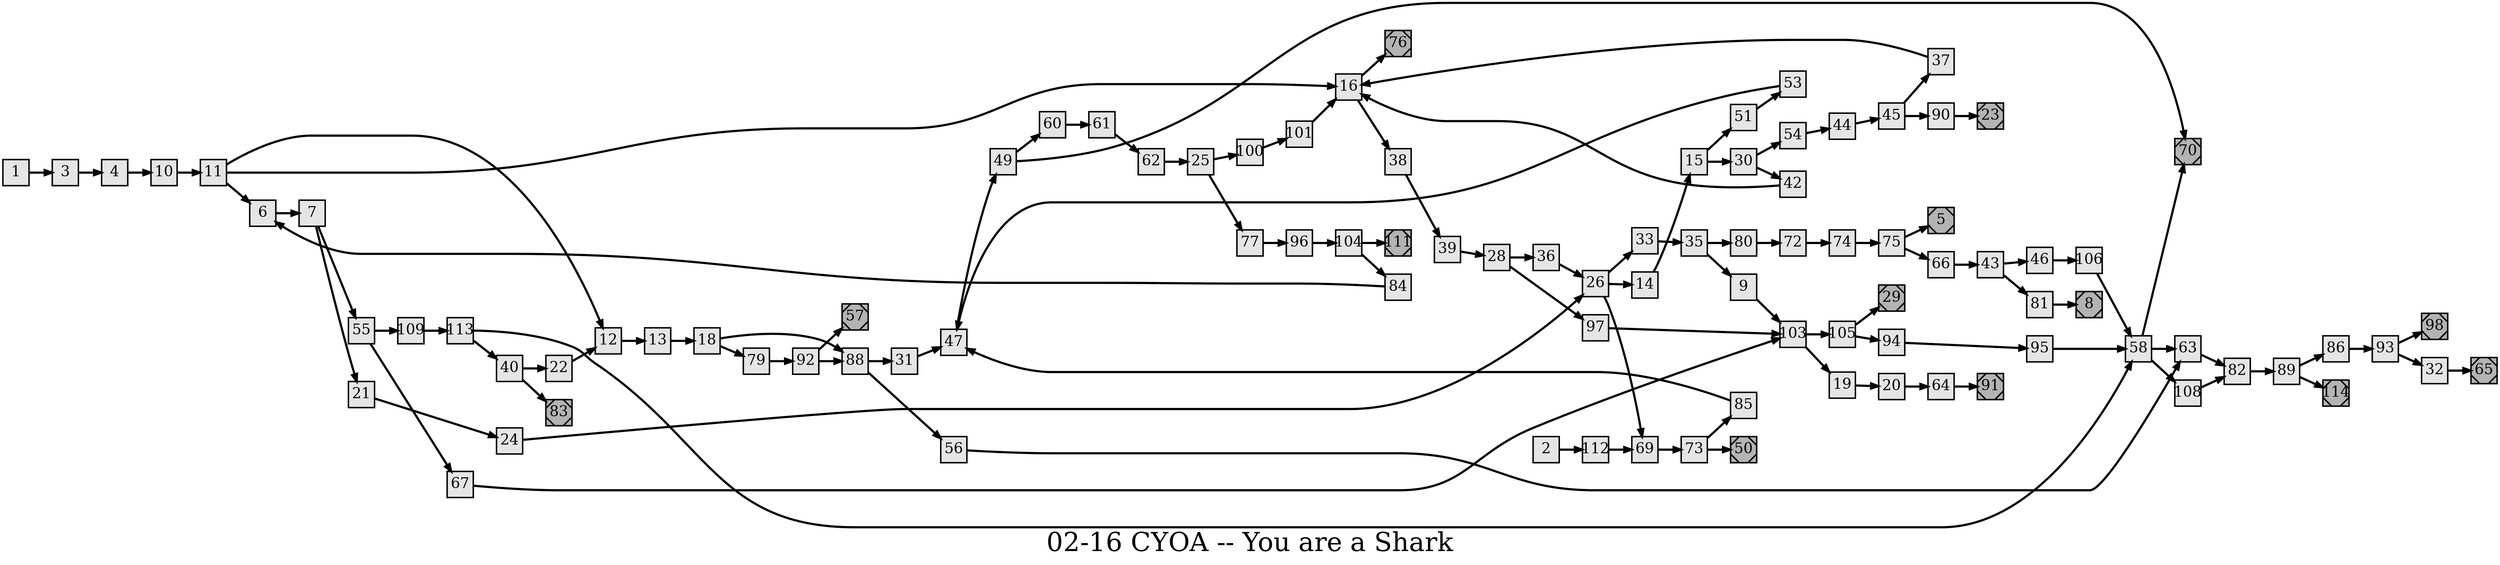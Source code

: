 digraph g{
  graph [ label="02-16 CYOA -- You are a Shark" rankdir=LR, ordering=out, fontsize=36, nodesep="0.35", ranksep="0.45"];
  node  [shape=rect, penwidth=2, fontsize=20, style=filled, fillcolor=grey90, margin="0,0", labelfloat=true, regular=true, fixedsize=true];
  edge  [labelfloat=true, penwidth=3, fontsize=12];
  // ---;
  // group  : Katz;
  // id     : 02-16;
  // gbid   : 526;
  // series : CYOA;
  // title  : You are a Shark;
  // author : Edward Packard;
  // credit:;
  // - name : Cindy Lam;
  // role : encoder;
  // date : 2018-03-16;
  // render:;
  // - name   : small;
  // styles : gvStyles.txt;
  // engine : dot;
  // comment: >;
  
  // ---;
  
  // From | To | Label;
  
  1 -> 3;
  3 -> 4;
  4 -> 10;
  5	[ xlabel="E", shape=Msquare, fontsize=20, fillcolor=grey70, xlabel="" ];
  6 -> 7;
  7 -> 55;
  7 -> 21;
  8	[ xlabel="E", shape=Msquare, fontsize=20, fillcolor=grey70, xlabel="" ];
  9 -> 103;
  10 -> 11;
  11 -> 12;
  11 -> 16;
  11 -> 6;
  12 -> 13;
  13 -> 18;
  14 -> 15;
  15 -> 51;
  15 -> 30;
  16 -> 38;
  16 -> 76;
  18 -> 88;
  18 -> 79;
  19 -> 20;
  2 -> 112;
  20 -> 64;
  21 -> 24;
  22 -> 12;
  23	[ xlabel="E", shape=Msquare, fontsize=20, fillcolor=grey70, xlabel="" ];
  24 -> 26;
  25 -> 100;
  25 -> 77;
  26 -> 33;
  26 -> 14;
  26 -> 69;
  28 -> 36;
  28 -> 97;
  29	[ xlabel="E", shape=Msquare, fontsize=20, fillcolor=grey70, xlabel="" ];
  30 -> 54;
  30 -> 42;
  31 -> 47;
  32 -> 65;
  33 -> 35;
  35 -> 80;
  35 -> 9;
  36 -> 26;
  37 -> 16;
  38 -> 39;
  39 -> 28;
  40 -> 22;
  40 -> 83;
  42 -> 16;
  43 -> 46;
  43 -> 81;
  44 -> 45;
  45 -> 37;
  45 -> 90;
  46 -> 106;
  47 -> 49;
  49 -> 60;
  49 -> 70;
  50	[ xlabel="E", shape=Msquare, fontsize=20, fillcolor=grey70, xlabel="" ];
  51 -> 53;
  53 -> 47;
  54 -> 44;
  55 -> 109;
  55 -> 67;
  56 -> 63;
  57	[ xlabel="E", shape=Msquare, fontsize=20, fillcolor=grey70, xlabel="" ];
  58 -> 70;
  58 -> 63;
  58 -> 108;
  60 -> 61;
  61 -> 62;
  62 -> 25;
  63 -> 82;
  64 -> 91;
  65	[ xlabel="E", shape=Msquare, fontsize=20, fillcolor=grey70, xlabel="" ];
  66 -> 43;
  67 -> 103;
  69 -> 73;
  70	[ xlabel="E", shape=Msquare, fontsize=20, fillcolor=grey70, xlabel="" ];
  72 -> 74;
  73 -> 85;
  73 -> 50;
  74 -> 75;
  75 -> 5;
  75 -> 66;
  76	[ xlabel="E", shape=Msquare, fontsize=20, fillcolor=grey70, xlabel="" ];
  77 -> 96;
  79 -> 92;
  80 -> 72;
  81 -> 8;
  82 -> 89;
  83	[ xlabel="E", shape=Msquare, fontsize=20, fillcolor=grey70, xlabel="" ];
  84 -> 6;
  85 -> 47;
  86 -> 93;
  88 -> 31;
  88 -> 56;
  89 -> 86;
  89 -> 114;
  90 -> 23;
  91	[ xlabel="E", shape=Msquare, fontsize=20, fillcolor=grey70, xlabel="" ];
  92 -> 57;
  92 -> 88;
  93 -> 98;
  93 -> 32;
  94 -> 95;
  95 -> 58;
  96 -> 104;
  97 -> 103;
  98	[ xlabel="E", shape=Msquare, fontsize=20, fillcolor=grey70, xlabel="" ];
  100 -> 101;
  101 -> 16;
  103 -> 105;
  103 -> 19;
  104 -> 111;
  104 -> 84;
  105 -> 94;
  105 -> 29;
  106 -> 58;
  108 -> 82;
  109 -> 113;
  111	[ xlabel="E", shape=Msquare, fontsize=20, fillcolor=grey70, xlabel="" ];
  112 -> 69;
  113 -> 58;
  113 -> 40;
  114	[ xlabel="E", shape=Msquare, fontsize=20, fillcolor=grey70, xlabel="" ];

  // Illustrations;
  
  3	[ xlabel="ILL", image="illustration-full.png", xlabel="" ];
  16	[ xlabel="ILL", image="illustration-full.png", xlabel="" ];
  26	[ xlabel="ILL", image="illustration-full.png", xlabel="" ];
  35	[ xlabel="ILL", image="illustration-full.png", xlabel="" ];
  40	[ xlabel="ILL", image="illustration-full.png", xlabel="" ];
  49	[ xlabel="ILL", image="illustration-full.png", xlabel="" ];
  53	[ xlabel="ILL", image="illustration-full.png", xlabel="" ];
  58	[ xlabel="ILL", image="illustration-full.png", xlabel="" ];
  69	[ xlabel="ILL", image="illustration-full.png", xlabel="" ];
  70	[ xlabel="ILL", image="illustration-full.png", xlabel="" ];
  79	[ xlabel="ILL", image="illustration-full.png", xlabel="" ];
  86	[ xlabel="ILL", image="illustration-full.png", xlabel="" ];
  97	[ xlabel="ILL", image="illustration-full.png", xlabel="" ];
  103	[ xlabel="ILL", image="illustration-full.png", xlabel="" ];
  106	[ xlabel="ILL", image="illustration-full.png", xlabel="" ];
  111	[ xlabel="ILL", image="illustration-full.png", xlabel="" ];
  114	[ xlabel="ILL", image="illustration-full.png", xlabel="" ];
  
  5	[ xlabel="IAFTER", image="illustration-lower.png", xlabel="" ];
  6	[ xlabel="IMID", image="illustration-mid.png", xlabel="" ];	// 2PG
  12	[ xlabel="IMID", image="illustration-mid.png", xlabel="" ];	// 2PG UNUSUAL T LAYOUT
  23	[ xlabel="IAFTER", image="illustration-lower.png", xlabel="" ];
  29	[ xlabel="IBEFORE", image="illustration-upper.png", xlabel="" ];
  44	[ xlabel="IMID", image="illustration-mid.png", xlabel="" ];	// ON PG 45
  60	[ xlabel="IMID", image="illustration-mid.png", xlabel="" ];	// 2PG
  63	[ xlabel="IBEFORE", image="illustration-upper.png", xlabel="" ];
  74	[ xlabel="IMID", image="illustration-mid.png", xlabel="" ];	// 2PG
  91	[ xlabel="IBEFORE", image="illustration-upper.png", xlabel="" ];
  94	[ xlabel="IBEFORE", image="illustration-upper.png", xlabel="" ];	// 2PG
}

